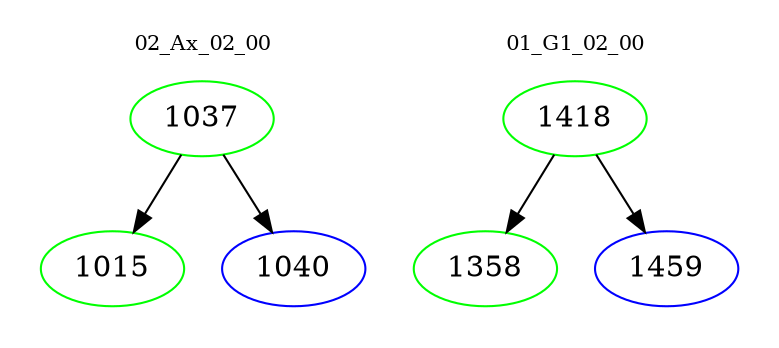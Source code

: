 digraph{
subgraph cluster_0 {
color = white
label = "02_Ax_02_00";
fontsize=10;
T0_1037 [label="1037", color="green"]
T0_1037 -> T0_1015 [color="black"]
T0_1015 [label="1015", color="green"]
T0_1037 -> T0_1040 [color="black"]
T0_1040 [label="1040", color="blue"]
}
subgraph cluster_1 {
color = white
label = "01_G1_02_00";
fontsize=10;
T1_1418 [label="1418", color="green"]
T1_1418 -> T1_1358 [color="black"]
T1_1358 [label="1358", color="green"]
T1_1418 -> T1_1459 [color="black"]
T1_1459 [label="1459", color="blue"]
}
}
